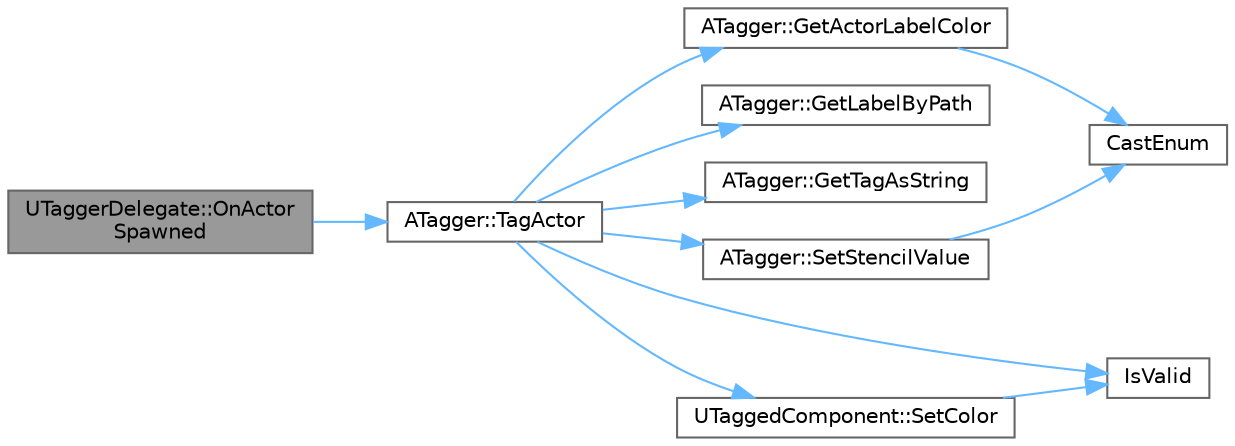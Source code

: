 digraph "UTaggerDelegate::OnActorSpawned"
{
 // INTERACTIVE_SVG=YES
 // LATEX_PDF_SIZE
  bgcolor="transparent";
  edge [fontname=Helvetica,fontsize=10,labelfontname=Helvetica,labelfontsize=10];
  node [fontname=Helvetica,fontsize=10,shape=box,height=0.2,width=0.4];
  rankdir="LR";
  Node1 [id="Node000001",label="UTaggerDelegate::OnActor\lSpawned",height=0.2,width=0.4,color="gray40", fillcolor="grey60", style="filled", fontcolor="black",tooltip=" "];
  Node1 -> Node2 [id="edge1_Node000001_Node000002",color="steelblue1",style="solid",tooltip=" "];
  Node2 [id="Node000002",label="ATagger::TagActor",height=0.2,width=0.4,color="grey40", fillcolor="white", style="filled",URL="$da/d86/classATagger.html#ad0a7c11b5b6a58abecd4a7b5587eeb6a",tooltip="Set the tag of an actor."];
  Node2 -> Node3 [id="edge2_Node000002_Node000003",color="steelblue1",style="solid",tooltip=" "];
  Node3 [id="Node000003",label="ATagger::GetActorLabelColor",height=0.2,width=0.4,color="grey40", fillcolor="white", style="filled",URL="$da/d86/classATagger.html#ad30a07f35f3db9d174589bb8abddd11f",tooltip="获得实例分割中参与者所标注的颜色"];
  Node3 -> Node4 [id="edge3_Node000003_Node000004",color="steelblue1",style="solid",tooltip=" "];
  Node4 [id="Node000004",label="CastEnum",height=0.2,width=0.4,color="grey40", fillcolor="white", style="filled",URL="$d2/d35/Tagger_8cpp.html#a71868d020d0298e901136dde7c5a62a5",tooltip=" "];
  Node2 -> Node5 [id="edge4_Node000002_Node000005",color="steelblue1",style="solid",tooltip=" "];
  Node5 [id="Node000005",label="ATagger::GetLabelByPath",height=0.2,width=0.4,color="grey40", fillcolor="white", style="filled",URL="$da/d86/classATagger.html#aad05d5a21390b4353006636903dcde06",tooltip="Method that computes the label corresponding to an specific object using the folder path in which it ..."];
  Node2 -> Node6 [id="edge5_Node000002_Node000006",color="steelblue1",style="solid",tooltip=" "];
  Node6 [id="Node000006",label="ATagger::GetTagAsString",height=0.2,width=0.4,color="grey40", fillcolor="white", style="filled",URL="$da/d86/classATagger.html#a2b8ab63680928bbd944deecb7e87ec23",tooltip="Retrieve the tags of an already tagged actor."];
  Node2 -> Node7 [id="edge6_Node000002_Node000007",color="steelblue1",style="solid",tooltip=" "];
  Node7 [id="Node000007",label="IsValid",height=0.2,width=0.4,color="grey40", fillcolor="white", style="filled",URL="$d2/d40/TrafficLightBase_8cpp.html#a1459952e95242b0c926376d0bb4692b8",tooltip=" "];
  Node2 -> Node8 [id="edge7_Node000002_Node000008",color="steelblue1",style="solid",tooltip=" "];
  Node8 [id="Node000008",label="UTaggedComponent::SetColor",height=0.2,width=0.4,color="grey40", fillcolor="white", style="filled",URL="$d8/d9f/classUTaggedComponent.html#a996f100e6eead478883b85cbb1d54569",tooltip=" "];
  Node8 -> Node7 [id="edge8_Node000008_Node000007",color="steelblue1",style="solid",tooltip=" "];
  Node2 -> Node9 [id="edge9_Node000002_Node000009",color="steelblue1",style="solid",tooltip=" "];
  Node9 [id="Node000009",label="ATagger::SetStencilValue",height=0.2,width=0.4,color="grey40", fillcolor="white", style="filled",URL="$da/d86/classATagger.html#ac21f239b285add6402af8245dc2f53cd",tooltip=" "];
  Node9 -> Node4 [id="edge10_Node000009_Node000004",color="steelblue1",style="solid",tooltip=" "];
}
